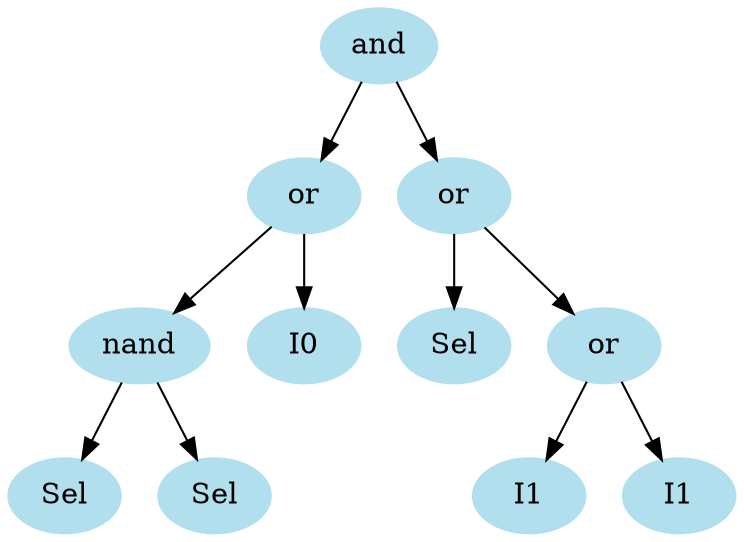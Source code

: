 digraph unix {
	node [color=lightblue2 style=filled]
	size="6,6"
	gate_0 [label=and]
	gate_1 [label=or]
	gate_2 [label=nand]
	ins_0 [label=Sel]
	ins_1 [label=Sel]
	ins_2 [label=I0]
	gate_3 [label=or]
	ins_3 [label=Sel]
	gate_4 [label=or]
	ins_4 [label=I1]
	ins_5 [label=I1]
	gate_0 -> gate_1
	gate_0 -> gate_3
	gate_1 -> gate_2
	gate_1 -> ins_2
	gate_2 -> ins_0
	gate_2 -> ins_1
	gate_3 -> ins_3
	gate_3 -> gate_4
	gate_4 -> ins_4
	gate_4 -> ins_5
}
